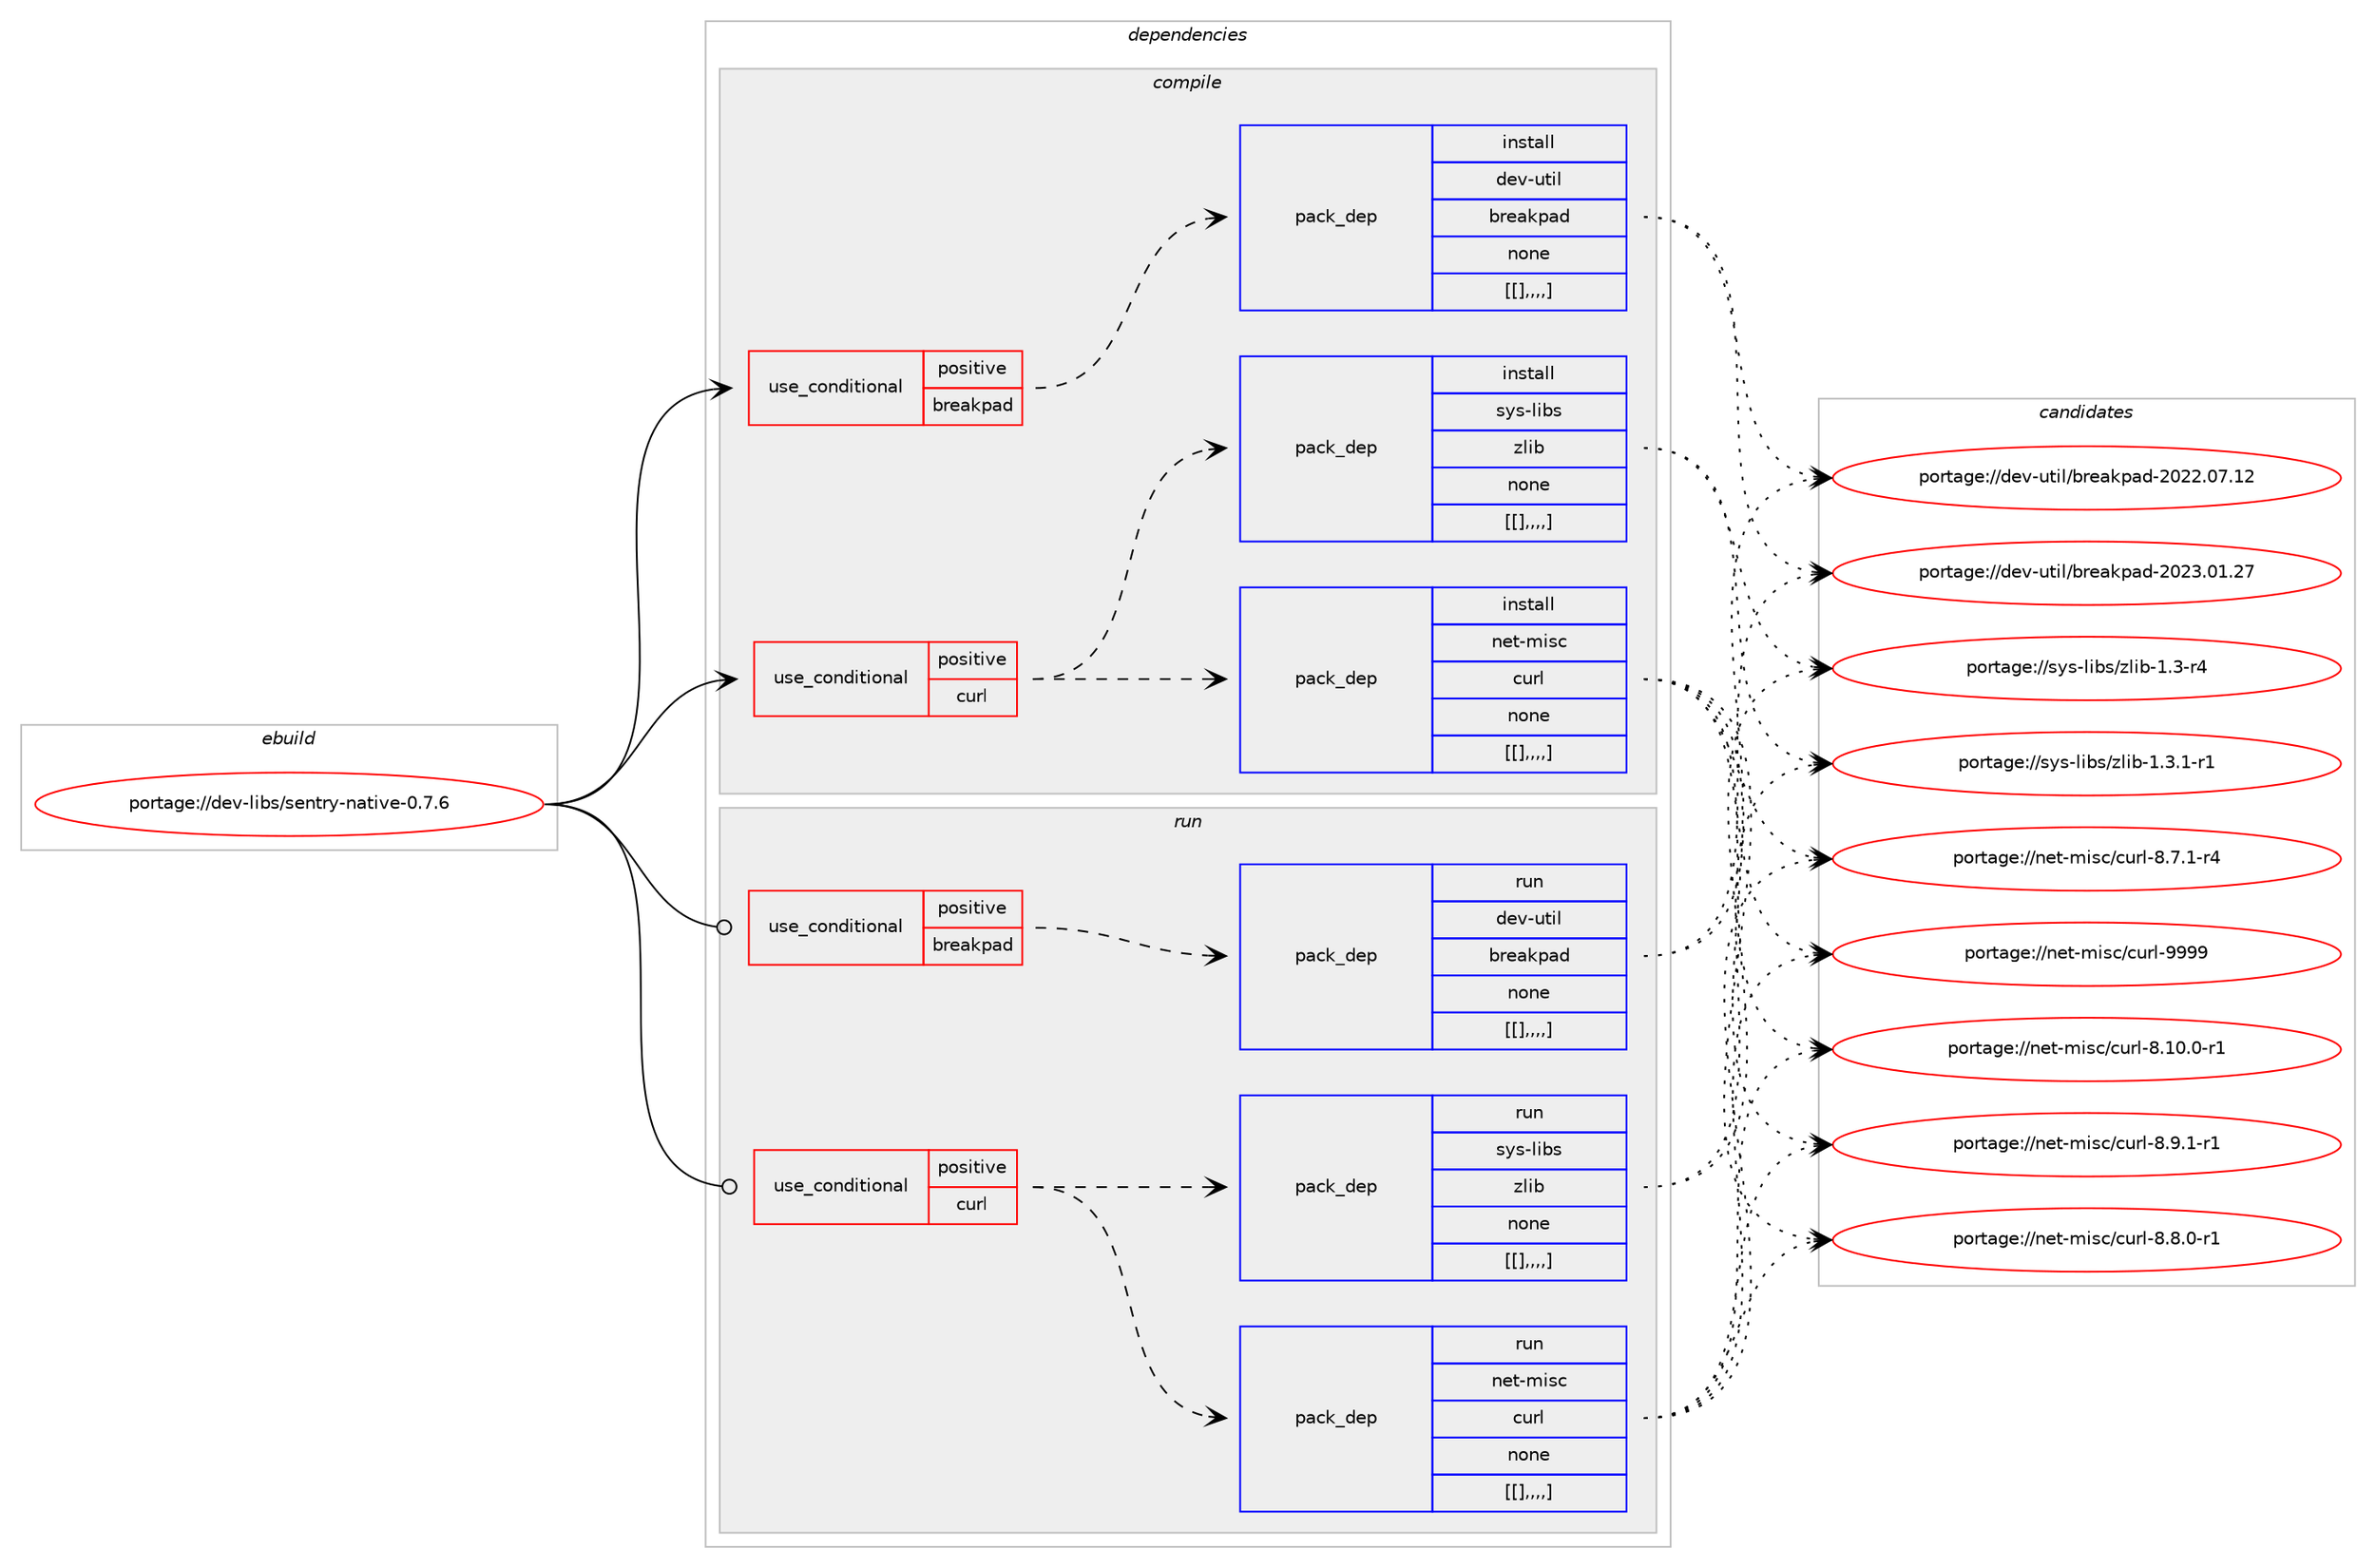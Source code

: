 digraph prolog {

# *************
# Graph options
# *************

newrank=true;
concentrate=true;
compound=true;
graph [rankdir=LR,fontname=Helvetica,fontsize=10,ranksep=1.5];#, ranksep=2.5, nodesep=0.2];
edge  [arrowhead=vee];
node  [fontname=Helvetica,fontsize=10];

# **********
# The ebuild
# **********

subgraph cluster_leftcol {
color=gray;
label=<<i>ebuild</i>>;
id [label="portage://dev-libs/sentry-native-0.7.6", color=red, width=4, href="../dev-libs/sentry-native-0.7.6.svg"];
}

# ****************
# The dependencies
# ****************

subgraph cluster_midcol {
color=gray;
label=<<i>dependencies</i>>;
subgraph cluster_compile {
fillcolor="#eeeeee";
style=filled;
label=<<i>compile</i>>;
subgraph cond28661 {
dependency115060 [label=<<TABLE BORDER="0" CELLBORDER="1" CELLSPACING="0" CELLPADDING="4"><TR><TD ROWSPAN="3" CELLPADDING="10">use_conditional</TD></TR><TR><TD>positive</TD></TR><TR><TD>breakpad</TD></TR></TABLE>>, shape=none, color=red];
subgraph pack85231 {
dependency115061 [label=<<TABLE BORDER="0" CELLBORDER="1" CELLSPACING="0" CELLPADDING="4" WIDTH="220"><TR><TD ROWSPAN="6" CELLPADDING="30">pack_dep</TD></TR><TR><TD WIDTH="110">install</TD></TR><TR><TD>dev-util</TD></TR><TR><TD>breakpad</TD></TR><TR><TD>none</TD></TR><TR><TD>[[],,,,]</TD></TR></TABLE>>, shape=none, color=blue];
}
dependency115060:e -> dependency115061:w [weight=20,style="dashed",arrowhead="vee"];
}
id:e -> dependency115060:w [weight=20,style="solid",arrowhead="vee"];
subgraph cond28662 {
dependency115062 [label=<<TABLE BORDER="0" CELLBORDER="1" CELLSPACING="0" CELLPADDING="4"><TR><TD ROWSPAN="3" CELLPADDING="10">use_conditional</TD></TR><TR><TD>positive</TD></TR><TR><TD>curl</TD></TR></TABLE>>, shape=none, color=red];
subgraph pack85232 {
dependency115063 [label=<<TABLE BORDER="0" CELLBORDER="1" CELLSPACING="0" CELLPADDING="4" WIDTH="220"><TR><TD ROWSPAN="6" CELLPADDING="30">pack_dep</TD></TR><TR><TD WIDTH="110">install</TD></TR><TR><TD>net-misc</TD></TR><TR><TD>curl</TD></TR><TR><TD>none</TD></TR><TR><TD>[[],,,,]</TD></TR></TABLE>>, shape=none, color=blue];
}
dependency115062:e -> dependency115063:w [weight=20,style="dashed",arrowhead="vee"];
subgraph pack85233 {
dependency115064 [label=<<TABLE BORDER="0" CELLBORDER="1" CELLSPACING="0" CELLPADDING="4" WIDTH="220"><TR><TD ROWSPAN="6" CELLPADDING="30">pack_dep</TD></TR><TR><TD WIDTH="110">install</TD></TR><TR><TD>sys-libs</TD></TR><TR><TD>zlib</TD></TR><TR><TD>none</TD></TR><TR><TD>[[],,,,]</TD></TR></TABLE>>, shape=none, color=blue];
}
dependency115062:e -> dependency115064:w [weight=20,style="dashed",arrowhead="vee"];
}
id:e -> dependency115062:w [weight=20,style="solid",arrowhead="vee"];
}
subgraph cluster_compileandrun {
fillcolor="#eeeeee";
style=filled;
label=<<i>compile and run</i>>;
}
subgraph cluster_run {
fillcolor="#eeeeee";
style=filled;
label=<<i>run</i>>;
subgraph cond28663 {
dependency115065 [label=<<TABLE BORDER="0" CELLBORDER="1" CELLSPACING="0" CELLPADDING="4"><TR><TD ROWSPAN="3" CELLPADDING="10">use_conditional</TD></TR><TR><TD>positive</TD></TR><TR><TD>breakpad</TD></TR></TABLE>>, shape=none, color=red];
subgraph pack85234 {
dependency115066 [label=<<TABLE BORDER="0" CELLBORDER="1" CELLSPACING="0" CELLPADDING="4" WIDTH="220"><TR><TD ROWSPAN="6" CELLPADDING="30">pack_dep</TD></TR><TR><TD WIDTH="110">run</TD></TR><TR><TD>dev-util</TD></TR><TR><TD>breakpad</TD></TR><TR><TD>none</TD></TR><TR><TD>[[],,,,]</TD></TR></TABLE>>, shape=none, color=blue];
}
dependency115065:e -> dependency115066:w [weight=20,style="dashed",arrowhead="vee"];
}
id:e -> dependency115065:w [weight=20,style="solid",arrowhead="odot"];
subgraph cond28664 {
dependency115067 [label=<<TABLE BORDER="0" CELLBORDER="1" CELLSPACING="0" CELLPADDING="4"><TR><TD ROWSPAN="3" CELLPADDING="10">use_conditional</TD></TR><TR><TD>positive</TD></TR><TR><TD>curl</TD></TR></TABLE>>, shape=none, color=red];
subgraph pack85235 {
dependency115068 [label=<<TABLE BORDER="0" CELLBORDER="1" CELLSPACING="0" CELLPADDING="4" WIDTH="220"><TR><TD ROWSPAN="6" CELLPADDING="30">pack_dep</TD></TR><TR><TD WIDTH="110">run</TD></TR><TR><TD>net-misc</TD></TR><TR><TD>curl</TD></TR><TR><TD>none</TD></TR><TR><TD>[[],,,,]</TD></TR></TABLE>>, shape=none, color=blue];
}
dependency115067:e -> dependency115068:w [weight=20,style="dashed",arrowhead="vee"];
subgraph pack85236 {
dependency115069 [label=<<TABLE BORDER="0" CELLBORDER="1" CELLSPACING="0" CELLPADDING="4" WIDTH="220"><TR><TD ROWSPAN="6" CELLPADDING="30">pack_dep</TD></TR><TR><TD WIDTH="110">run</TD></TR><TR><TD>sys-libs</TD></TR><TR><TD>zlib</TD></TR><TR><TD>none</TD></TR><TR><TD>[[],,,,]</TD></TR></TABLE>>, shape=none, color=blue];
}
dependency115067:e -> dependency115069:w [weight=20,style="dashed",arrowhead="vee"];
}
id:e -> dependency115067:w [weight=20,style="solid",arrowhead="odot"];
}
}

# **************
# The candidates
# **************

subgraph cluster_choices {
rank=same;
color=gray;
label=<<i>candidates</i>>;

subgraph choice85231 {
color=black;
nodesep=1;
choice10010111845117116105108479811410197107112971004550485051464849465055 [label="portage://dev-util/breakpad-2023.01.27", color=red, width=4,href="../dev-util/breakpad-2023.01.27.svg"];
choice10010111845117116105108479811410197107112971004550485050464855464950 [label="portage://dev-util/breakpad-2022.07.12", color=red, width=4,href="../dev-util/breakpad-2022.07.12.svg"];
dependency115061:e -> choice10010111845117116105108479811410197107112971004550485051464849465055:w [style=dotted,weight="100"];
dependency115061:e -> choice10010111845117116105108479811410197107112971004550485050464855464950:w [style=dotted,weight="100"];
}
subgraph choice85232 {
color=black;
nodesep=1;
choice110101116451091051159947991171141084557575757 [label="portage://net-misc/curl-9999", color=red, width=4,href="../net-misc/curl-9999.svg"];
choice11010111645109105115994799117114108455646494846484511449 [label="portage://net-misc/curl-8.10.0-r1", color=red, width=4,href="../net-misc/curl-8.10.0-r1.svg"];
choice110101116451091051159947991171141084556465746494511449 [label="portage://net-misc/curl-8.9.1-r1", color=red, width=4,href="../net-misc/curl-8.9.1-r1.svg"];
choice110101116451091051159947991171141084556465646484511449 [label="portage://net-misc/curl-8.8.0-r1", color=red, width=4,href="../net-misc/curl-8.8.0-r1.svg"];
choice110101116451091051159947991171141084556465546494511452 [label="portage://net-misc/curl-8.7.1-r4", color=red, width=4,href="../net-misc/curl-8.7.1-r4.svg"];
dependency115063:e -> choice110101116451091051159947991171141084557575757:w [style=dotted,weight="100"];
dependency115063:e -> choice11010111645109105115994799117114108455646494846484511449:w [style=dotted,weight="100"];
dependency115063:e -> choice110101116451091051159947991171141084556465746494511449:w [style=dotted,weight="100"];
dependency115063:e -> choice110101116451091051159947991171141084556465646484511449:w [style=dotted,weight="100"];
dependency115063:e -> choice110101116451091051159947991171141084556465546494511452:w [style=dotted,weight="100"];
}
subgraph choice85233 {
color=black;
nodesep=1;
choice115121115451081059811547122108105984549465146494511449 [label="portage://sys-libs/zlib-1.3.1-r1", color=red, width=4,href="../sys-libs/zlib-1.3.1-r1.svg"];
choice11512111545108105981154712210810598454946514511452 [label="portage://sys-libs/zlib-1.3-r4", color=red, width=4,href="../sys-libs/zlib-1.3-r4.svg"];
dependency115064:e -> choice115121115451081059811547122108105984549465146494511449:w [style=dotted,weight="100"];
dependency115064:e -> choice11512111545108105981154712210810598454946514511452:w [style=dotted,weight="100"];
}
subgraph choice85234 {
color=black;
nodesep=1;
choice10010111845117116105108479811410197107112971004550485051464849465055 [label="portage://dev-util/breakpad-2023.01.27", color=red, width=4,href="../dev-util/breakpad-2023.01.27.svg"];
choice10010111845117116105108479811410197107112971004550485050464855464950 [label="portage://dev-util/breakpad-2022.07.12", color=red, width=4,href="../dev-util/breakpad-2022.07.12.svg"];
dependency115066:e -> choice10010111845117116105108479811410197107112971004550485051464849465055:w [style=dotted,weight="100"];
dependency115066:e -> choice10010111845117116105108479811410197107112971004550485050464855464950:w [style=dotted,weight="100"];
}
subgraph choice85235 {
color=black;
nodesep=1;
choice110101116451091051159947991171141084557575757 [label="portage://net-misc/curl-9999", color=red, width=4,href="../net-misc/curl-9999.svg"];
choice11010111645109105115994799117114108455646494846484511449 [label="portage://net-misc/curl-8.10.0-r1", color=red, width=4,href="../net-misc/curl-8.10.0-r1.svg"];
choice110101116451091051159947991171141084556465746494511449 [label="portage://net-misc/curl-8.9.1-r1", color=red, width=4,href="../net-misc/curl-8.9.1-r1.svg"];
choice110101116451091051159947991171141084556465646484511449 [label="portage://net-misc/curl-8.8.0-r1", color=red, width=4,href="../net-misc/curl-8.8.0-r1.svg"];
choice110101116451091051159947991171141084556465546494511452 [label="portage://net-misc/curl-8.7.1-r4", color=red, width=4,href="../net-misc/curl-8.7.1-r4.svg"];
dependency115068:e -> choice110101116451091051159947991171141084557575757:w [style=dotted,weight="100"];
dependency115068:e -> choice11010111645109105115994799117114108455646494846484511449:w [style=dotted,weight="100"];
dependency115068:e -> choice110101116451091051159947991171141084556465746494511449:w [style=dotted,weight="100"];
dependency115068:e -> choice110101116451091051159947991171141084556465646484511449:w [style=dotted,weight="100"];
dependency115068:e -> choice110101116451091051159947991171141084556465546494511452:w [style=dotted,weight="100"];
}
subgraph choice85236 {
color=black;
nodesep=1;
choice115121115451081059811547122108105984549465146494511449 [label="portage://sys-libs/zlib-1.3.1-r1", color=red, width=4,href="../sys-libs/zlib-1.3.1-r1.svg"];
choice11512111545108105981154712210810598454946514511452 [label="portage://sys-libs/zlib-1.3-r4", color=red, width=4,href="../sys-libs/zlib-1.3-r4.svg"];
dependency115069:e -> choice115121115451081059811547122108105984549465146494511449:w [style=dotted,weight="100"];
dependency115069:e -> choice11512111545108105981154712210810598454946514511452:w [style=dotted,weight="100"];
}
}

}

